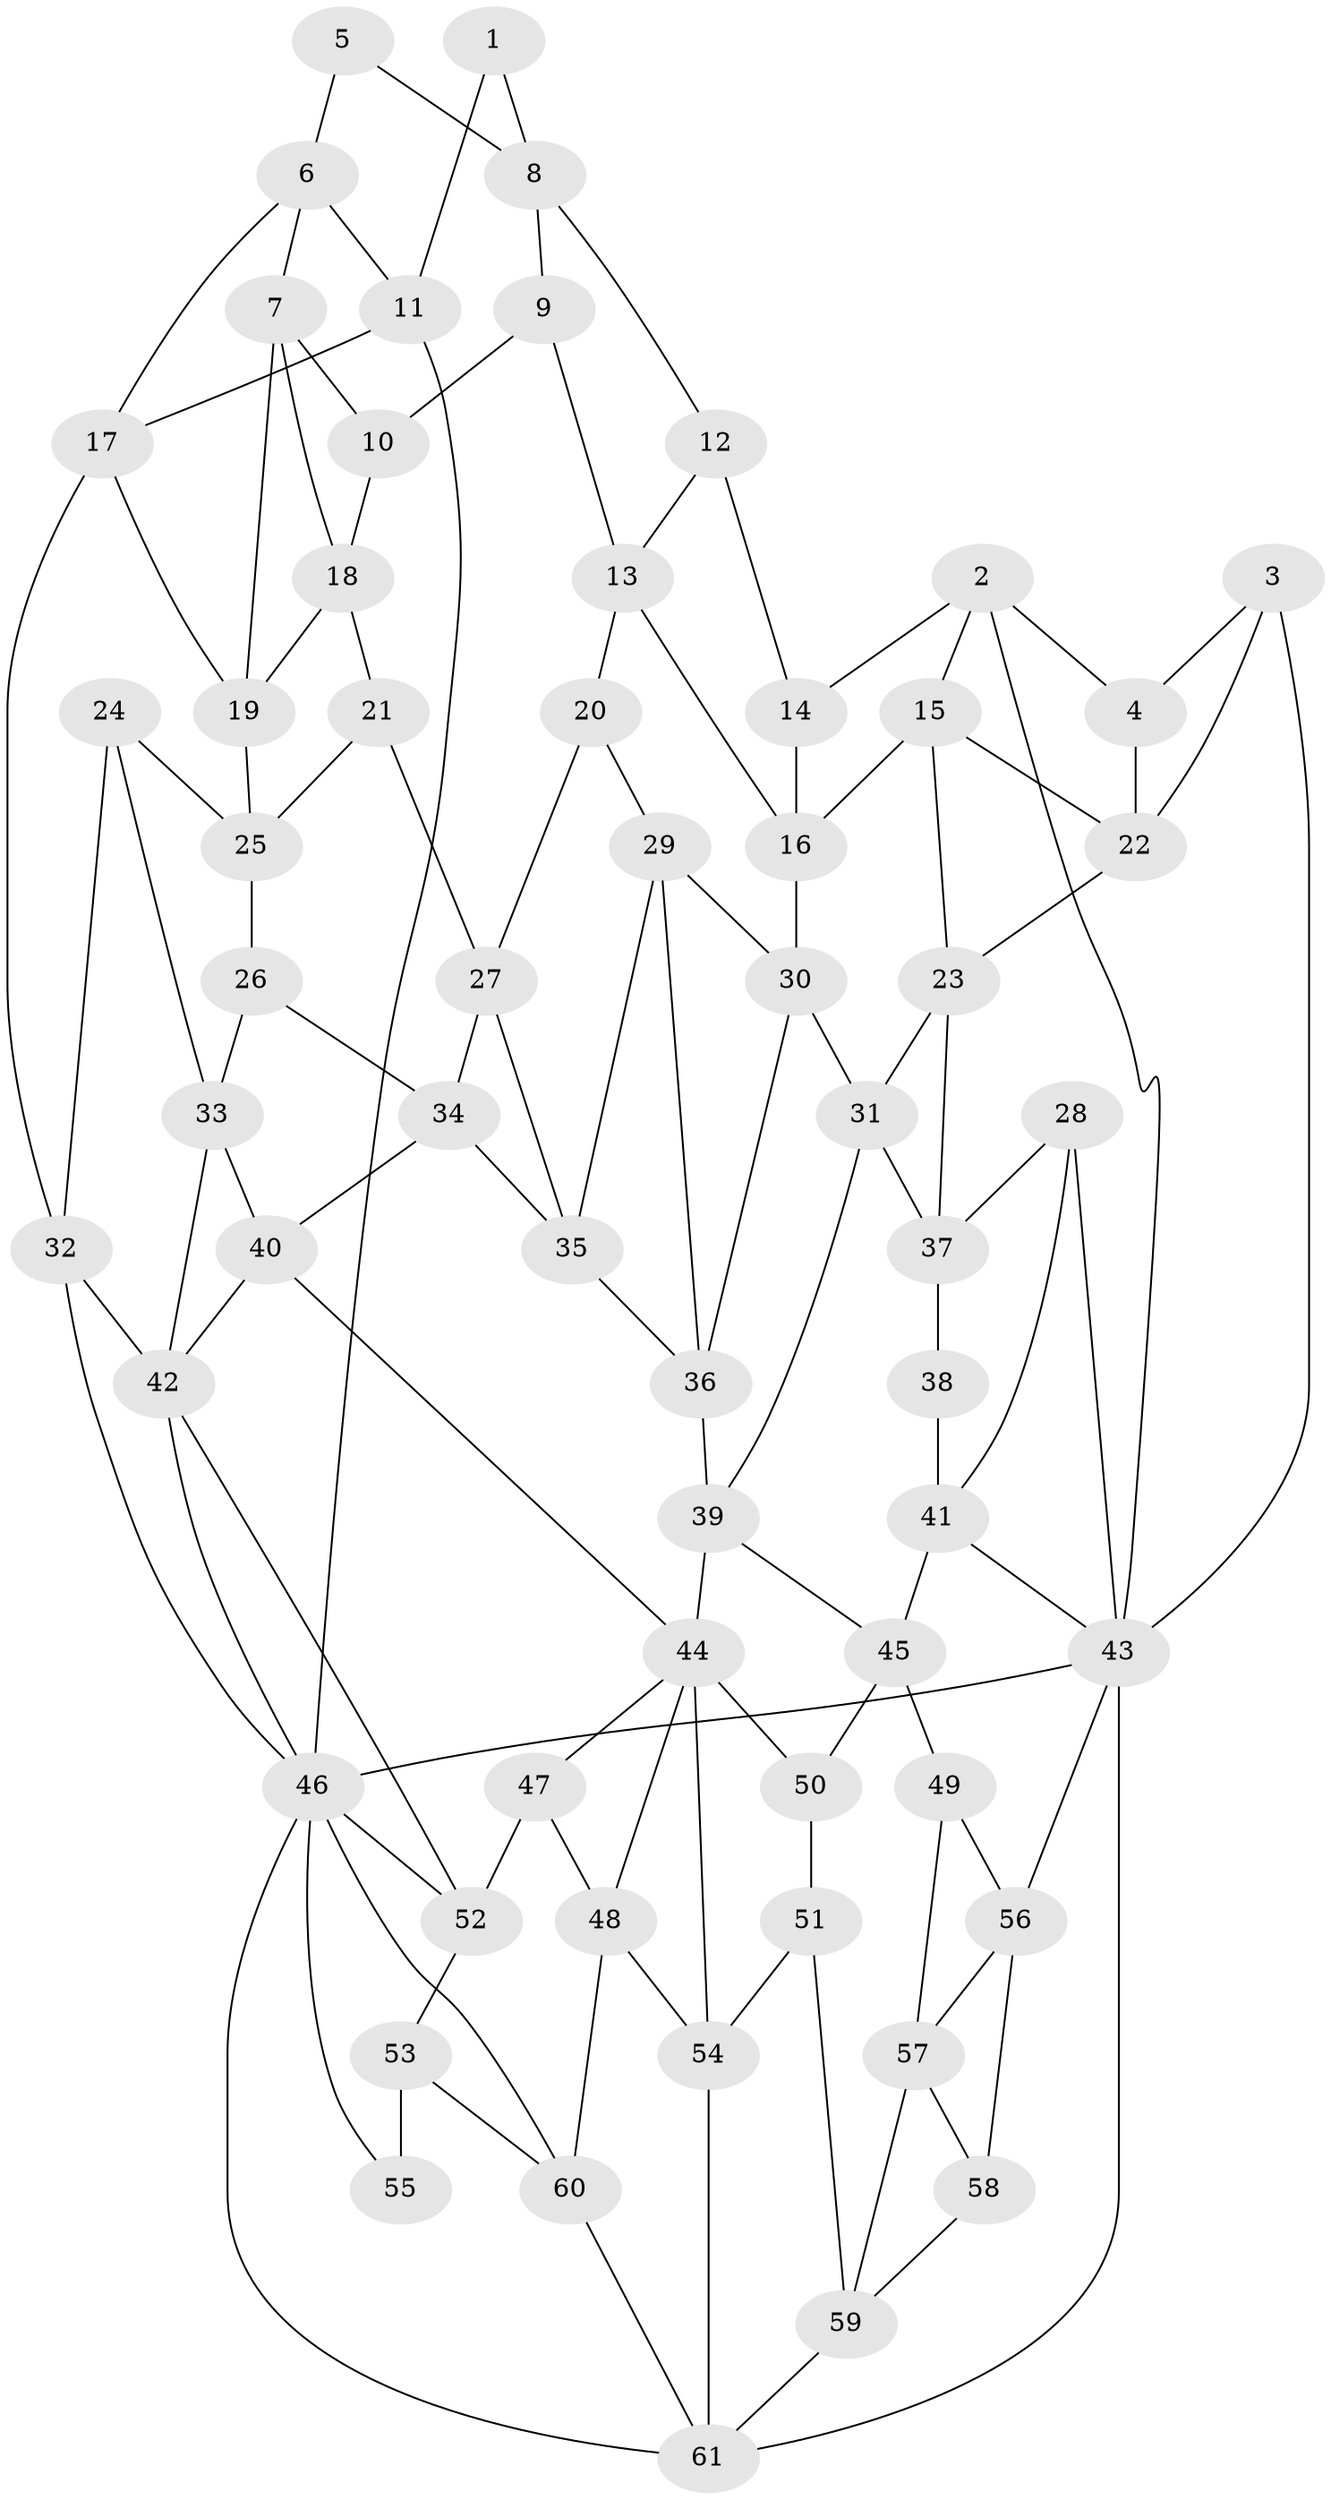 // original degree distribution, {4: 0.2231404958677686, 6: 0.21487603305785125, 5: 0.5371900826446281, 3: 0.024793388429752067}
// Generated by graph-tools (version 1.1) at 2025/27/03/09/25 03:27:08]
// undirected, 61 vertices, 115 edges
graph export_dot {
graph [start="1"]
  node [color=gray90,style=filled];
  1;
  2;
  3;
  4;
  5;
  6;
  7;
  8;
  9;
  10;
  11;
  12;
  13;
  14;
  15;
  16;
  17;
  18;
  19;
  20;
  21;
  22;
  23;
  24;
  25;
  26;
  27;
  28;
  29;
  30;
  31;
  32;
  33;
  34;
  35;
  36;
  37;
  38;
  39;
  40;
  41;
  42;
  43;
  44;
  45;
  46;
  47;
  48;
  49;
  50;
  51;
  52;
  53;
  54;
  55;
  56;
  57;
  58;
  59;
  60;
  61;
  1 -- 8 [weight=1.0];
  1 -- 11 [weight=1.0];
  2 -- 4 [weight=1.0];
  2 -- 14 [weight=1.0];
  2 -- 15 [weight=1.0];
  2 -- 43 [weight=1.0];
  3 -- 4 [weight=1.0];
  3 -- 22 [weight=1.0];
  3 -- 43 [weight=2.0];
  4 -- 22 [weight=1.0];
  5 -- 6 [weight=1.0];
  5 -- 8 [weight=1.0];
  6 -- 7 [weight=1.0];
  6 -- 11 [weight=1.0];
  6 -- 17 [weight=1.0];
  7 -- 10 [weight=1.0];
  7 -- 18 [weight=1.0];
  7 -- 19 [weight=1.0];
  8 -- 9 [weight=1.0];
  8 -- 12 [weight=1.0];
  9 -- 10 [weight=1.0];
  9 -- 13 [weight=1.0];
  10 -- 18 [weight=1.0];
  11 -- 17 [weight=1.0];
  11 -- 46 [weight=1.0];
  12 -- 13 [weight=1.0];
  12 -- 14 [weight=2.0];
  13 -- 16 [weight=1.0];
  13 -- 20 [weight=1.0];
  14 -- 16 [weight=1.0];
  15 -- 16 [weight=1.0];
  15 -- 22 [weight=1.0];
  15 -- 23 [weight=1.0];
  16 -- 30 [weight=1.0];
  17 -- 19 [weight=1.0];
  17 -- 32 [weight=1.0];
  18 -- 19 [weight=1.0];
  18 -- 21 [weight=1.0];
  19 -- 25 [weight=1.0];
  20 -- 27 [weight=1.0];
  20 -- 29 [weight=1.0];
  21 -- 25 [weight=1.0];
  21 -- 27 [weight=1.0];
  22 -- 23 [weight=1.0];
  23 -- 31 [weight=1.0];
  23 -- 37 [weight=1.0];
  24 -- 25 [weight=1.0];
  24 -- 32 [weight=1.0];
  24 -- 33 [weight=1.0];
  25 -- 26 [weight=1.0];
  26 -- 33 [weight=1.0];
  26 -- 34 [weight=1.0];
  27 -- 34 [weight=1.0];
  27 -- 35 [weight=1.0];
  28 -- 37 [weight=1.0];
  28 -- 41 [weight=1.0];
  28 -- 43 [weight=1.0];
  29 -- 30 [weight=1.0];
  29 -- 35 [weight=1.0];
  29 -- 36 [weight=1.0];
  30 -- 31 [weight=1.0];
  30 -- 36 [weight=1.0];
  31 -- 37 [weight=1.0];
  31 -- 39 [weight=1.0];
  32 -- 42 [weight=1.0];
  32 -- 46 [weight=1.0];
  33 -- 40 [weight=1.0];
  33 -- 42 [weight=1.0];
  34 -- 35 [weight=1.0];
  34 -- 40 [weight=1.0];
  35 -- 36 [weight=1.0];
  36 -- 39 [weight=1.0];
  37 -- 38 [weight=1.0];
  38 -- 41 [weight=2.0];
  39 -- 44 [weight=1.0];
  39 -- 45 [weight=1.0];
  40 -- 42 [weight=1.0];
  40 -- 44 [weight=1.0];
  41 -- 43 [weight=1.0];
  41 -- 45 [weight=2.0];
  42 -- 46 [weight=1.0];
  42 -- 52 [weight=1.0];
  43 -- 46 [weight=1.0];
  43 -- 56 [weight=1.0];
  43 -- 61 [weight=1.0];
  44 -- 47 [weight=1.0];
  44 -- 48 [weight=1.0];
  44 -- 50 [weight=1.0];
  44 -- 54 [weight=1.0];
  45 -- 49 [weight=1.0];
  45 -- 50 [weight=2.0];
  46 -- 52 [weight=1.0];
  46 -- 55 [weight=1.0];
  46 -- 60 [weight=1.0];
  46 -- 61 [weight=1.0];
  47 -- 48 [weight=1.0];
  47 -- 52 [weight=1.0];
  48 -- 54 [weight=1.0];
  48 -- 60 [weight=1.0];
  49 -- 56 [weight=1.0];
  49 -- 57 [weight=1.0];
  50 -- 51 [weight=1.0];
  51 -- 54 [weight=1.0];
  51 -- 59 [weight=1.0];
  52 -- 53 [weight=1.0];
  53 -- 55 [weight=2.0];
  53 -- 60 [weight=1.0];
  54 -- 61 [weight=1.0];
  56 -- 57 [weight=1.0];
  56 -- 58 [weight=1.0];
  57 -- 58 [weight=1.0];
  57 -- 59 [weight=1.0];
  58 -- 59 [weight=1.0];
  59 -- 61 [weight=1.0];
  60 -- 61 [weight=1.0];
}
